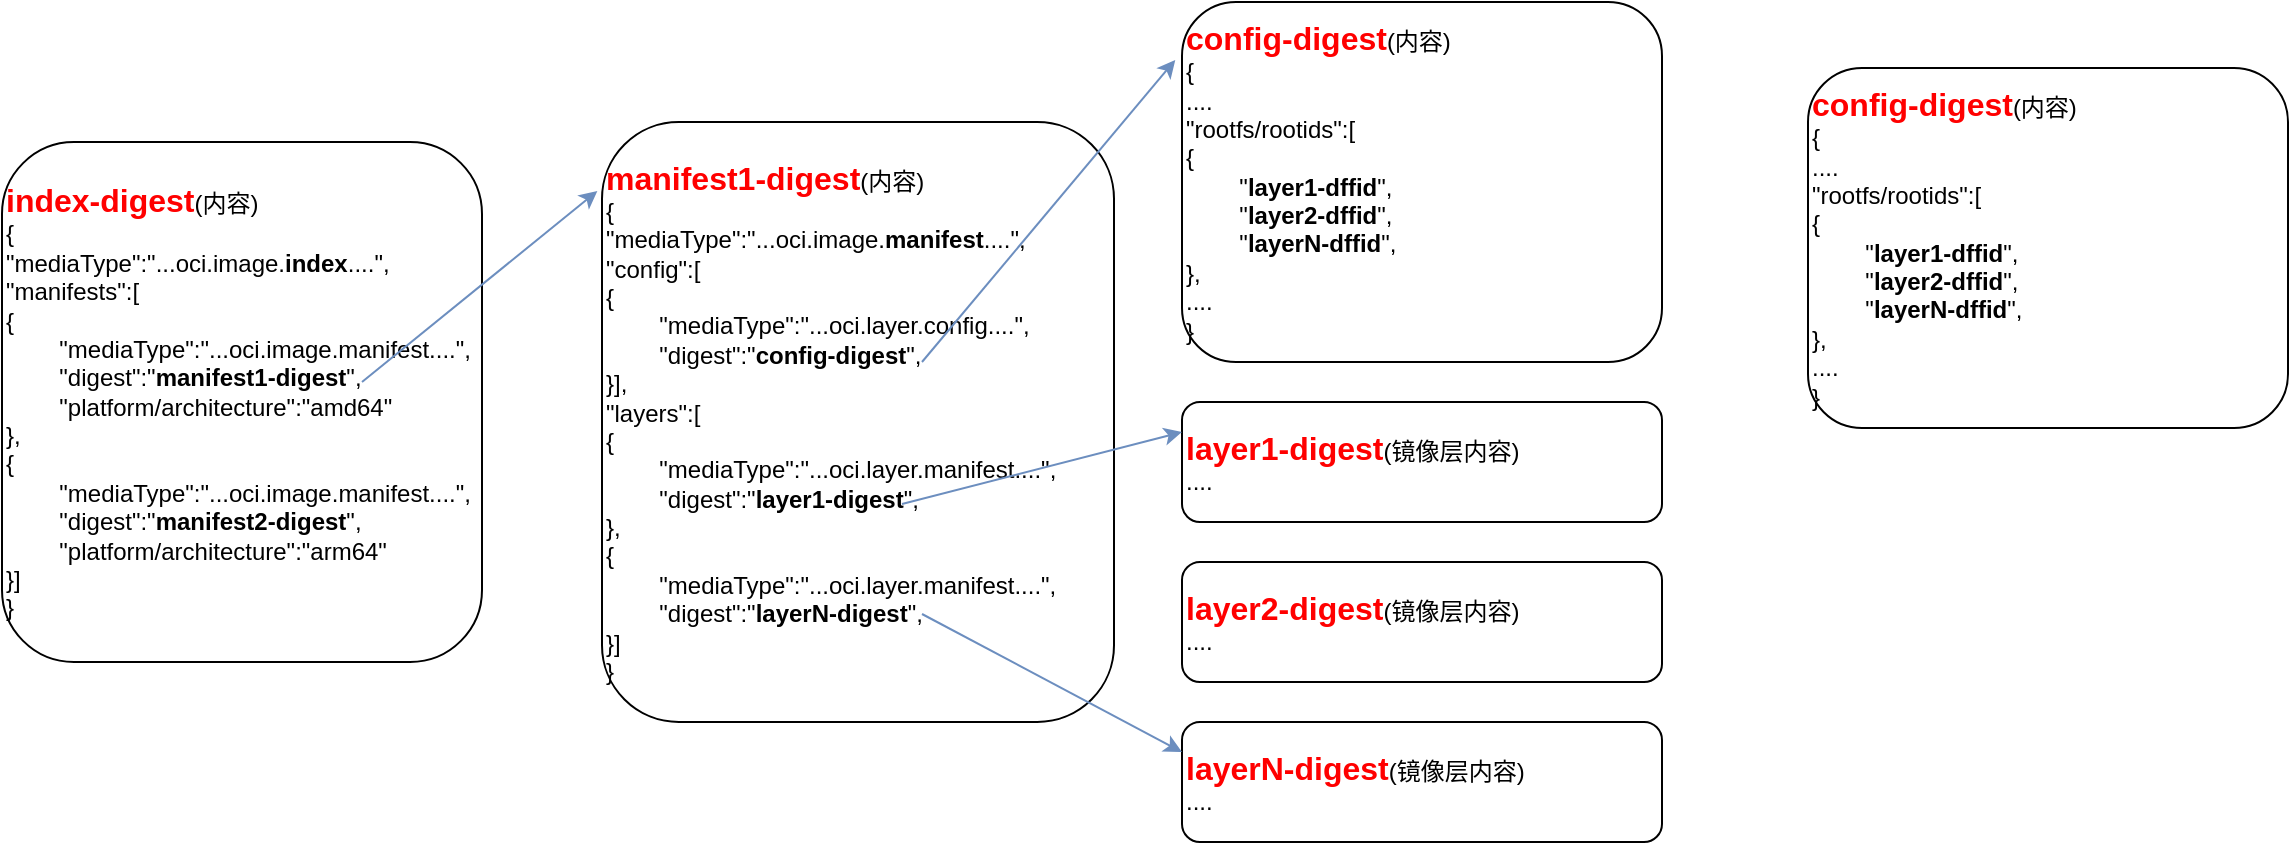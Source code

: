 <mxfile version="24.2.5" type="github">
  <diagram name="第 1 页" id="TrftQSeXX0eI60zrtrdV">
    <mxGraphModel dx="1442" dy="582" grid="0" gridSize="10" guides="1" tooltips="1" connect="1" arrows="1" fold="1" page="0" pageScale="1" pageWidth="827" pageHeight="1169" math="0" shadow="0">
      <root>
        <mxCell id="0" />
        <mxCell id="1" parent="0" />
        <mxCell id="dDd9p2GZd-2jzfMsKxxr-2" value="&lt;div&gt;&lt;b&gt;&lt;font style=&quot;font-size: 16px;&quot; color=&quot;#ff0000&quot;&gt;index-digest&lt;/font&gt;&lt;/b&gt;(内容)&lt;br&gt;&lt;/div&gt;{&lt;div&gt;&quot;mediaType&quot;:&quot;...oci.image.&lt;b&gt;index&lt;/b&gt;....&quot;,&lt;/div&gt;&lt;div&gt;&quot;manifests&quot;:[&lt;/div&gt;&lt;div&gt;{&lt;/div&gt;&lt;div&gt;&lt;span style=&quot;white-space: pre;&quot;&gt;&#x9;&lt;/span&gt;&lt;span style=&quot;background-color: initial;&quot;&gt;&quot;mediaType&quot;:&quot;...oci.image.manifest....&quot;,&lt;/span&gt;&lt;br&gt;&lt;/div&gt;&lt;div&gt;&lt;span style=&quot;background-color: initial;&quot;&gt;&lt;span style=&quot;white-space: pre;&quot;&gt;&#x9;&lt;/span&gt;&quot;digest&quot;:&quot;&lt;b&gt;manifest1-digest&lt;/b&gt;&quot;&lt;/span&gt;&lt;span style=&quot;background-color: initial;&quot;&gt;,&lt;/span&gt;&lt;/div&gt;&lt;div&gt;&lt;span style=&quot;background-color: initial;&quot;&gt;&lt;span style=&quot;white-space: pre;&quot;&gt;&#x9;&lt;/span&gt;&quot;platform/architecture&quot;:&quot;amd64&quot;&lt;br&gt;&lt;/span&gt;&lt;/div&gt;&lt;div&gt;},&lt;/div&gt;&lt;div&gt;&lt;div&gt;{&lt;/div&gt;&lt;div&gt;&lt;span style=&quot;white-space: pre;&quot;&gt;&#x9;&lt;/span&gt;&lt;span style=&quot;background-color: initial;&quot;&gt;&quot;mediaType&quot;:&quot;...oci.image.&lt;/span&gt;manifest&lt;span style=&quot;background-color: initial;&quot;&gt;....&quot;,&lt;/span&gt;&lt;br&gt;&lt;/div&gt;&lt;div&gt;&lt;span style=&quot;background-color: initial;&quot;&gt;&lt;span style=&quot;white-space: pre;&quot;&gt;&#x9;&lt;/span&gt;&quot;digest&quot;:&quot;&lt;b&gt;manifest2-digest&lt;/b&gt;&quot;&lt;/span&gt;&lt;span style=&quot;background-color: initial;&quot;&gt;,&lt;/span&gt;&lt;/div&gt;&lt;div&gt;&lt;span style=&quot;background-color: initial;&quot;&gt;&lt;span style=&quot;white-space: pre;&quot;&gt;&#x9;&lt;/span&gt;&quot;platform/architecture&quot;:&quot;arm64&quot;&lt;br&gt;&lt;/span&gt;&lt;/div&gt;&lt;div&gt;}&lt;span style=&quot;background-color: initial;&quot;&gt;]&lt;/span&gt;&lt;/div&gt;&lt;/div&gt;&lt;div&gt;&lt;div&gt;}&lt;/div&gt;&lt;/div&gt;" style="rounded=1;whiteSpace=wrap;html=1;align=left;" vertex="1" parent="1">
          <mxGeometry x="-10" y="200" width="240" height="260" as="geometry" />
        </mxCell>
        <mxCell id="dDd9p2GZd-2jzfMsKxxr-3" value="&lt;div&gt;&lt;b style=&quot;background-color: initial;&quot;&gt;&lt;font color=&quot;#ff0000&quot; style=&quot;font-size: 16px;&quot;&gt;manifest1-digest&lt;/font&gt;&lt;/b&gt;(内容)&lt;br&gt;&lt;/div&gt;{&lt;div&gt;&quot;mediaType&quot;:&quot;...oci.image.&lt;b&gt;manifest&lt;/b&gt;....&quot;,&lt;/div&gt;&lt;div&gt;&lt;div&gt;&quot;config&quot;:[&lt;/div&gt;&lt;div&gt;{&lt;/div&gt;&lt;div&gt;&lt;span style=&quot;white-space: pre;&quot;&gt;&#x9;&lt;/span&gt;&lt;span style=&quot;background-color: initial;&quot;&gt;&quot;mediaType&quot;:&quot;...oci.&lt;/span&gt;layer&lt;span style=&quot;background-color: initial;&quot;&gt;.config....&quot;,&lt;/span&gt;&lt;br&gt;&lt;/div&gt;&lt;div&gt;&lt;span style=&quot;background-color: initial;&quot;&gt;&lt;span style=&quot;white-space: pre;&quot;&gt;&#x9;&lt;/span&gt;&quot;digest&quot;:&quot;&lt;b&gt;config-digest&lt;/b&gt;&quot;&lt;/span&gt;&lt;span style=&quot;background-color: initial;&quot;&gt;,&lt;/span&gt;&lt;/div&gt;&lt;div&gt;}],&lt;/div&gt;&lt;/div&gt;&lt;div&gt;&quot;layers&quot;:[&lt;/div&gt;&lt;div&gt;{&lt;/div&gt;&lt;div&gt;&lt;span style=&quot;white-space: pre;&quot;&gt;&#x9;&lt;/span&gt;&lt;span style=&quot;background-color: initial;&quot;&gt;&quot;mediaType&quot;:&quot;...oci.&lt;/span&gt;layer&lt;span style=&quot;background-color: initial;&quot;&gt;.manifest....&quot;,&lt;/span&gt;&lt;br&gt;&lt;/div&gt;&lt;div&gt;&lt;span style=&quot;background-color: initial;&quot;&gt;&lt;span style=&quot;white-space: pre;&quot;&gt;&#x9;&lt;/span&gt;&quot;digest&quot;:&quot;&lt;b&gt;layer1-digest&lt;/b&gt;&quot;&lt;/span&gt;&lt;span style=&quot;background-color: initial;&quot;&gt;,&lt;/span&gt;&lt;/div&gt;&lt;div&gt;},&lt;/div&gt;&lt;div&gt;&lt;div&gt;{&lt;/div&gt;&lt;div&gt;&lt;span style=&quot;white-space: pre;&quot;&gt;&#x9;&lt;/span&gt;&lt;span style=&quot;background-color: initial;&quot;&gt;&quot;mediaType&quot;:&quot;...oci.layer.&lt;/span&gt;manifest&lt;span style=&quot;background-color: initial;&quot;&gt;....&quot;,&lt;/span&gt;&lt;br&gt;&lt;/div&gt;&lt;div&gt;&lt;span style=&quot;background-color: initial;&quot;&gt;&lt;span style=&quot;white-space: pre;&quot;&gt;&#x9;&lt;/span&gt;&quot;digest&quot;:&quot;&lt;b&gt;layerN-digest&lt;/b&gt;&quot;&lt;/span&gt;&lt;span style=&quot;background-color: initial;&quot;&gt;,&lt;/span&gt;&lt;/div&gt;&lt;div&gt;}&lt;span style=&quot;background-color: initial;&quot;&gt;]&lt;/span&gt;&lt;/div&gt;&lt;/div&gt;&lt;div&gt;&lt;div&gt;}&lt;/div&gt;&lt;/div&gt;" style="rounded=1;whiteSpace=wrap;html=1;align=left;" vertex="1" parent="1">
          <mxGeometry x="290" y="190" width="256" height="300" as="geometry" />
        </mxCell>
        <mxCell id="dDd9p2GZd-2jzfMsKxxr-4" value="&lt;div&gt;&lt;b&gt;&lt;font style=&quot;font-size: 16px;&quot; color=&quot;#ff0000&quot;&gt;config-digest&lt;/font&gt;&lt;/b&gt;(内容)&lt;br&gt;&lt;/div&gt;{&lt;div&gt;....&lt;/div&gt;&lt;div&gt;&quot;rootfs/rootids&quot;:[&lt;/div&gt;&lt;div&gt;{&lt;/div&gt;&lt;div&gt;&lt;span style=&quot;white-space: pre;&quot;&gt;&#x9;&lt;/span&gt;&lt;span style=&quot;background-color: initial;&quot;&gt;&quot;&lt;b&gt;layer1-dffid&lt;/b&gt;&quot;,&lt;/span&gt;&lt;br&gt;&lt;/div&gt;&lt;div&gt;&lt;span style=&quot;background-color: initial;&quot;&gt;&lt;span style=&quot;white-space: pre;&quot;&gt;&#x9;&lt;/span&gt;&lt;/span&gt;&lt;span style=&quot;background-color: initial;&quot;&gt;&quot;&lt;b&gt;layer2-dffid&lt;/b&gt;&quot;,&lt;/span&gt;&lt;/div&gt;&lt;div&gt;&lt;span style=&quot;background-color: initial;&quot;&gt;&lt;span style=&quot;white-space: pre;&quot;&gt;&#x9;&lt;/span&gt;&quot;&lt;b&gt;layerN-dffid&lt;/b&gt;&quot;,&lt;/span&gt;&lt;/div&gt;&lt;div&gt;},&lt;/div&gt;&lt;div&gt;&lt;div&gt;....&lt;/div&gt;&lt;/div&gt;&lt;div&gt;&lt;div&gt;}&lt;/div&gt;&lt;/div&gt;" style="rounded=1;whiteSpace=wrap;html=1;align=left;" vertex="1" parent="1">
          <mxGeometry x="580" y="130" width="240" height="180" as="geometry" />
        </mxCell>
        <mxCell id="dDd9p2GZd-2jzfMsKxxr-5" value="&lt;div&gt;&lt;b&gt;&lt;font style=&quot;font-size: 16px;&quot; color=&quot;#ff0000&quot;&gt;layer1-digest&lt;/font&gt;&lt;/b&gt;(镜像层内容)&lt;br&gt;&lt;/div&gt;&lt;div&gt;....&lt;/div&gt;" style="rounded=1;whiteSpace=wrap;html=1;align=left;" vertex="1" parent="1">
          <mxGeometry x="580" y="330" width="240" height="60" as="geometry" />
        </mxCell>
        <mxCell id="dDd9p2GZd-2jzfMsKxxr-6" value="&lt;div&gt;&lt;b&gt;&lt;font style=&quot;font-size: 16px;&quot; color=&quot;#ff0000&quot;&gt;layer2-digest&lt;/font&gt;&lt;/b&gt;(镜像层内容)&lt;br&gt;&lt;/div&gt;&lt;div&gt;....&lt;/div&gt;" style="rounded=1;whiteSpace=wrap;html=1;align=left;" vertex="1" parent="1">
          <mxGeometry x="580" y="410" width="240" height="60" as="geometry" />
        </mxCell>
        <mxCell id="dDd9p2GZd-2jzfMsKxxr-7" value="&lt;div&gt;&lt;b&gt;&lt;font style=&quot;font-size: 16px;&quot; color=&quot;#ff0000&quot;&gt;layerN-digest&lt;/font&gt;&lt;/b&gt;(镜像层内容)&lt;br&gt;&lt;/div&gt;&lt;div&gt;....&lt;/div&gt;" style="rounded=1;whiteSpace=wrap;html=1;align=left;" vertex="1" parent="1">
          <mxGeometry x="580" y="490" width="240" height="60" as="geometry" />
        </mxCell>
        <mxCell id="dDd9p2GZd-2jzfMsKxxr-9" value="" style="endArrow=classic;html=1;rounded=0;entryX=-0.009;entryY=0.115;entryDx=0;entryDy=0;entryPerimeter=0;fillColor=#dae8fc;strokeColor=#6c8ebf;" edge="1" parent="1" target="dDd9p2GZd-2jzfMsKxxr-3">
          <mxGeometry width="50" height="50" relative="1" as="geometry">
            <mxPoint x="170" y="320" as="sourcePoint" />
            <mxPoint x="220" y="270" as="targetPoint" />
          </mxGeometry>
        </mxCell>
        <mxCell id="dDd9p2GZd-2jzfMsKxxr-10" value="" style="endArrow=classic;html=1;rounded=0;entryX=-0.014;entryY=0.161;entryDx=0;entryDy=0;entryPerimeter=0;fillColor=#dae8fc;strokeColor=#6c8ebf;" edge="1" parent="1" target="dDd9p2GZd-2jzfMsKxxr-4">
          <mxGeometry width="50" height="50" relative="1" as="geometry">
            <mxPoint x="450" y="310" as="sourcePoint" />
            <mxPoint x="500" y="260" as="targetPoint" />
          </mxGeometry>
        </mxCell>
        <mxCell id="dDd9p2GZd-2jzfMsKxxr-11" value="" style="endArrow=classic;html=1;rounded=0;entryX=0;entryY=0.25;entryDx=0;entryDy=0;fillColor=#dae8fc;strokeColor=#6c8ebf;" edge="1" parent="1" target="dDd9p2GZd-2jzfMsKxxr-5">
          <mxGeometry width="50" height="50" relative="1" as="geometry">
            <mxPoint x="440" y="381" as="sourcePoint" />
            <mxPoint x="567" y="230" as="targetPoint" />
          </mxGeometry>
        </mxCell>
        <mxCell id="dDd9p2GZd-2jzfMsKxxr-12" value="" style="endArrow=classic;html=1;rounded=0;entryX=0;entryY=0.25;entryDx=0;entryDy=0;fillColor=#dae8fc;strokeColor=#6c8ebf;" edge="1" parent="1" target="dDd9p2GZd-2jzfMsKxxr-7">
          <mxGeometry width="50" height="50" relative="1" as="geometry">
            <mxPoint x="450" y="436" as="sourcePoint" />
            <mxPoint x="590" y="400" as="targetPoint" />
          </mxGeometry>
        </mxCell>
        <mxCell id="dDd9p2GZd-2jzfMsKxxr-13" value="&lt;div&gt;&lt;b&gt;&lt;font style=&quot;font-size: 16px;&quot; color=&quot;#ff0000&quot;&gt;config-digest&lt;/font&gt;&lt;/b&gt;(内容)&lt;br&gt;&lt;/div&gt;{&lt;div&gt;....&lt;/div&gt;&lt;div&gt;&quot;rootfs/rootids&quot;:[&lt;/div&gt;&lt;div&gt;{&lt;/div&gt;&lt;div&gt;&lt;span style=&quot;white-space: pre;&quot;&gt;&#x9;&lt;/span&gt;&lt;span style=&quot;background-color: initial;&quot;&gt;&quot;&lt;b&gt;layer1-dffid&lt;/b&gt;&quot;,&lt;/span&gt;&lt;br&gt;&lt;/div&gt;&lt;div&gt;&lt;span style=&quot;background-color: initial;&quot;&gt;&lt;span style=&quot;white-space: pre;&quot;&gt;&#x9;&lt;/span&gt;&lt;/span&gt;&lt;span style=&quot;background-color: initial;&quot;&gt;&quot;&lt;b&gt;layer2-dffid&lt;/b&gt;&quot;,&lt;/span&gt;&lt;/div&gt;&lt;div&gt;&lt;span style=&quot;background-color: initial;&quot;&gt;&lt;span style=&quot;white-space: pre;&quot;&gt;&#x9;&lt;/span&gt;&quot;&lt;b&gt;layerN-dffid&lt;/b&gt;&quot;,&lt;/span&gt;&lt;/div&gt;&lt;div&gt;},&lt;/div&gt;&lt;div&gt;&lt;div&gt;....&lt;/div&gt;&lt;/div&gt;&lt;div&gt;&lt;div&gt;}&lt;/div&gt;&lt;/div&gt;" style="rounded=1;whiteSpace=wrap;html=1;align=left;" vertex="1" parent="1">
          <mxGeometry x="893" y="163" width="240" height="180" as="geometry" />
        </mxCell>
      </root>
    </mxGraphModel>
  </diagram>
</mxfile>
